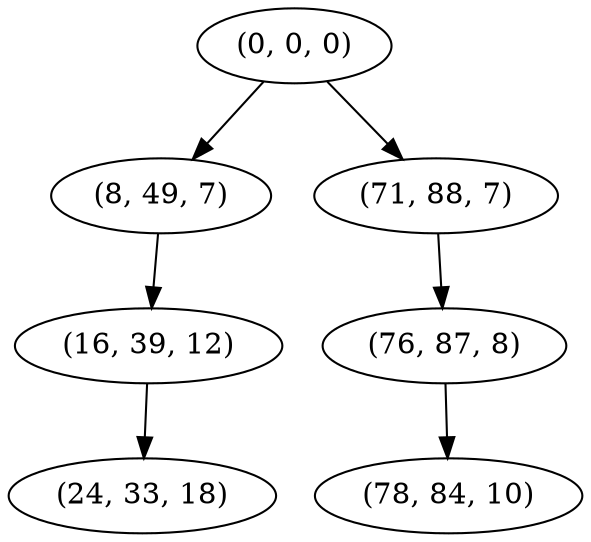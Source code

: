 digraph tree {
    "(0, 0, 0)";
    "(8, 49, 7)";
    "(16, 39, 12)";
    "(24, 33, 18)";
    "(71, 88, 7)";
    "(76, 87, 8)";
    "(78, 84, 10)";
    "(0, 0, 0)" -> "(8, 49, 7)";
    "(0, 0, 0)" -> "(71, 88, 7)";
    "(8, 49, 7)" -> "(16, 39, 12)";
    "(16, 39, 12)" -> "(24, 33, 18)";
    "(71, 88, 7)" -> "(76, 87, 8)";
    "(76, 87, 8)" -> "(78, 84, 10)";
}
